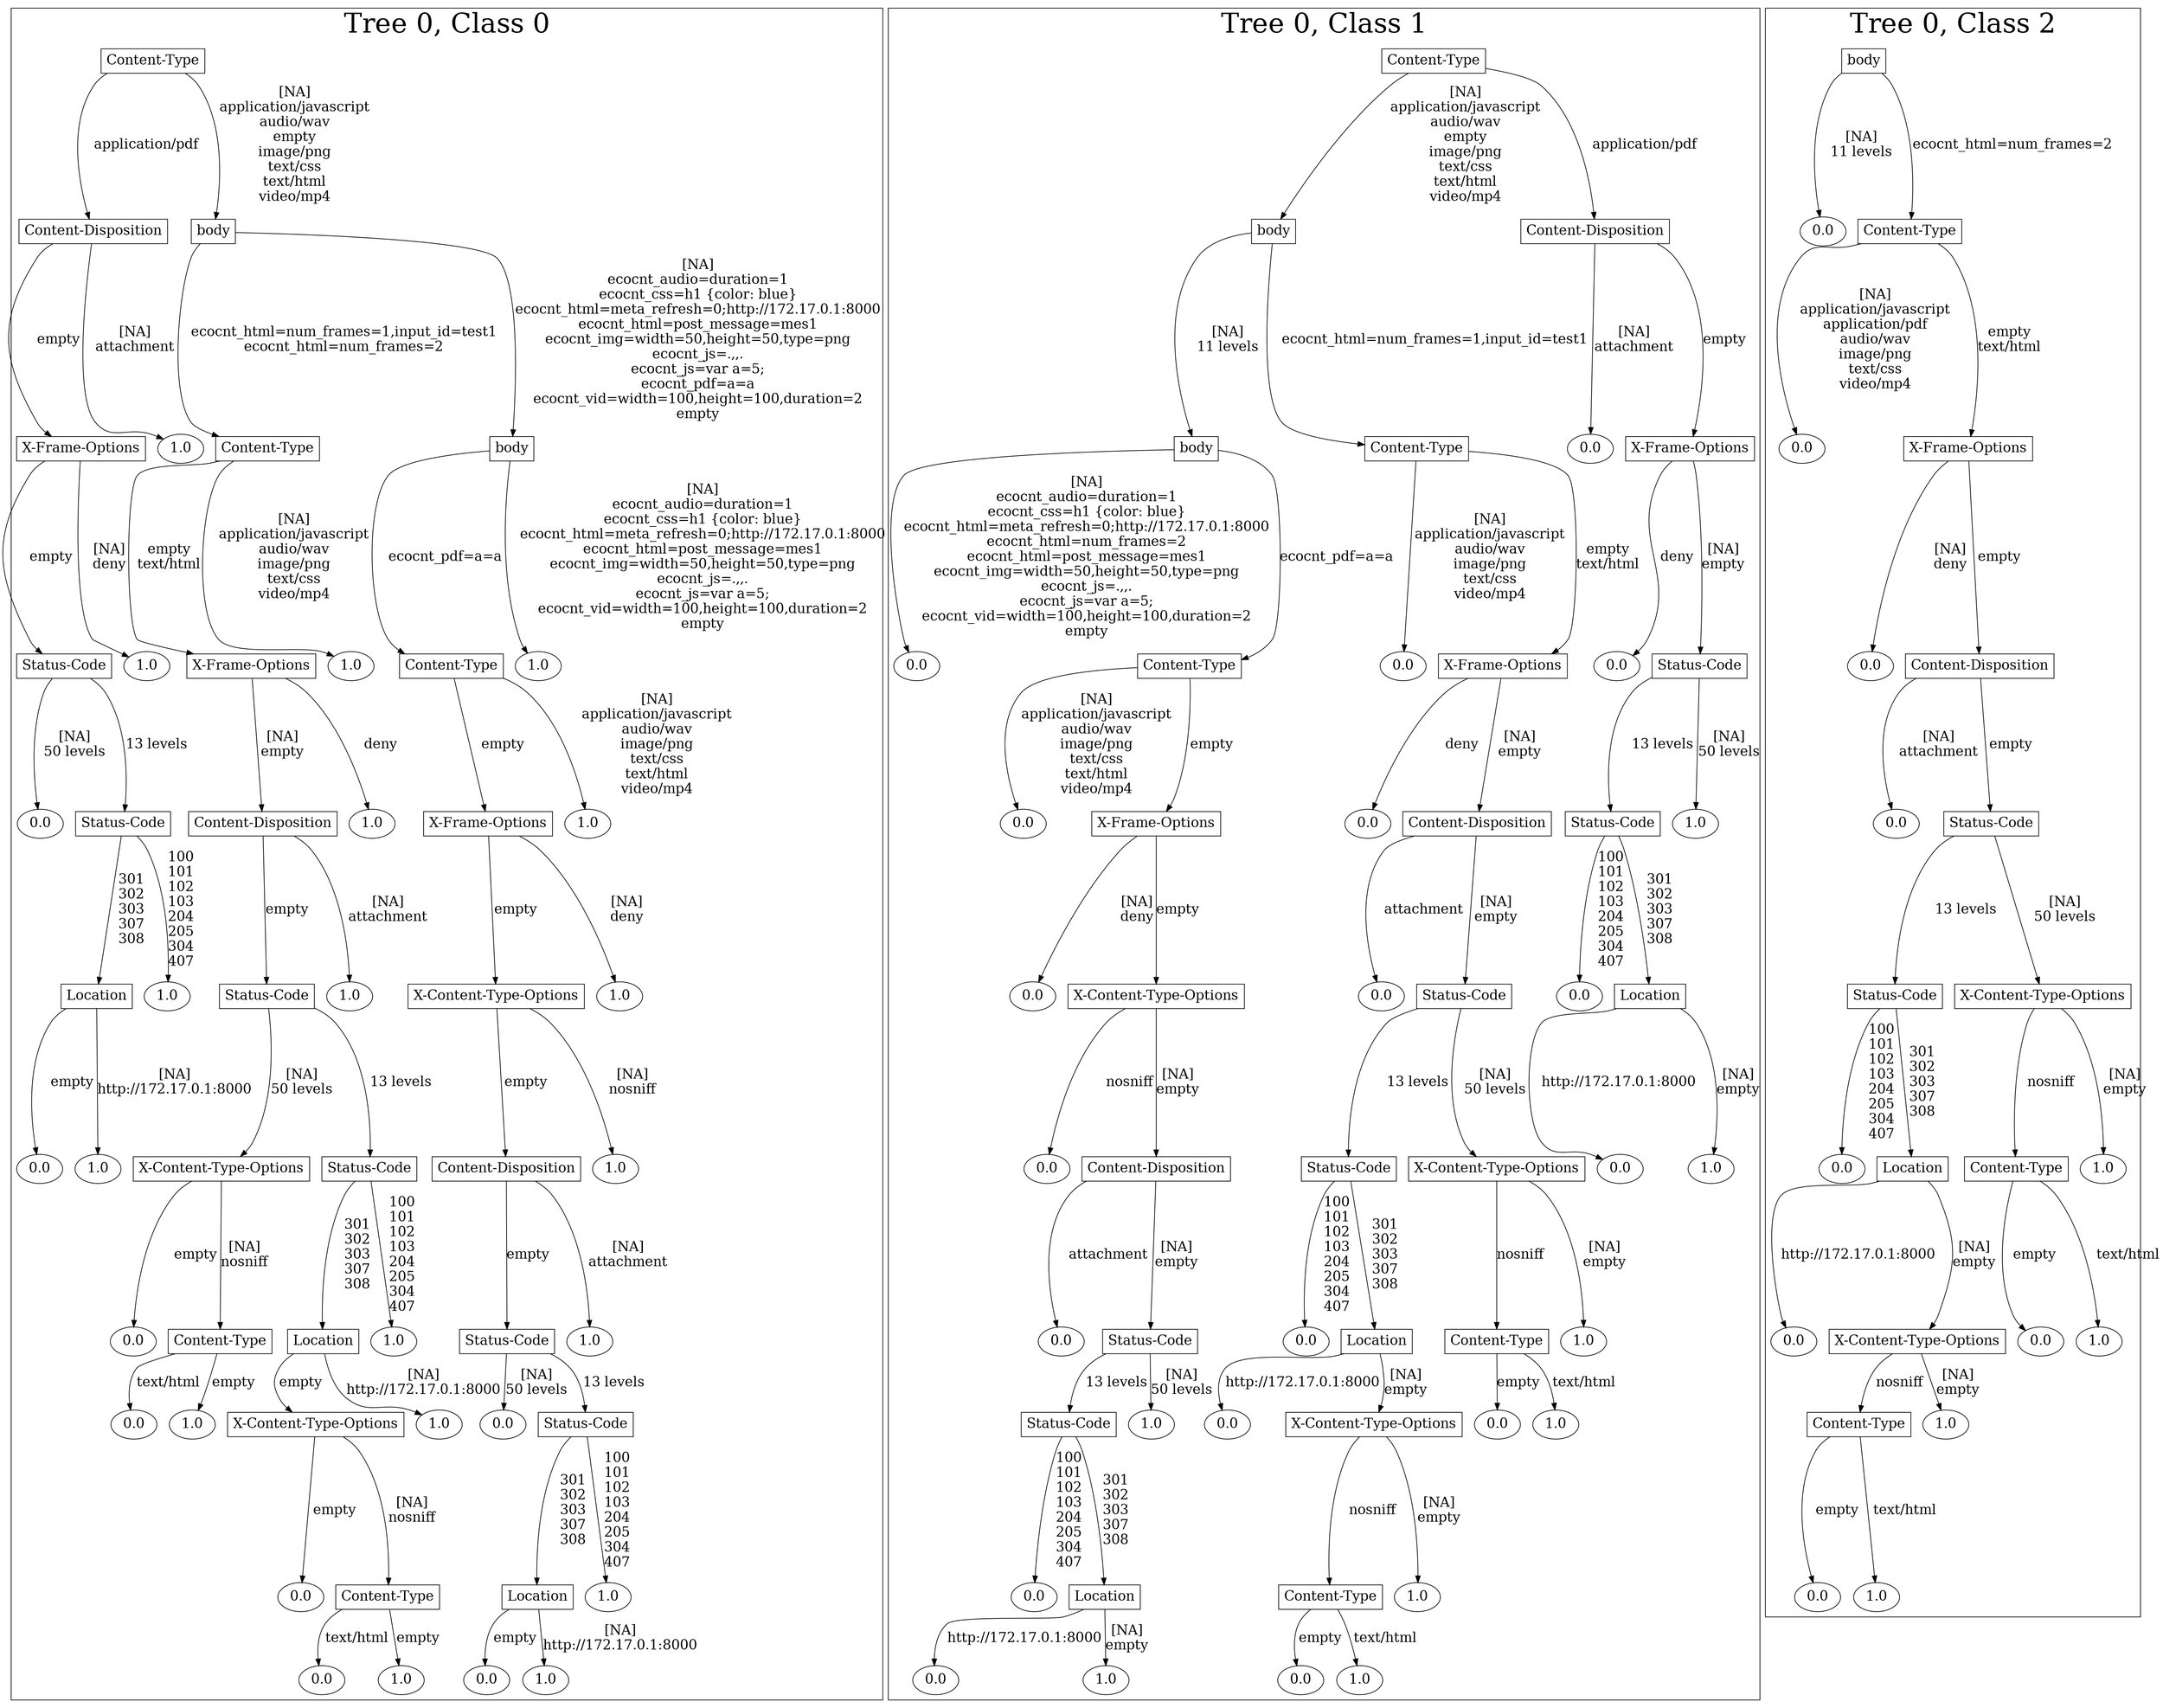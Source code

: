 /*
Generated by:
    http://https://github.com/h2oai/h2o-3/tree/master/h2o-genmodel/src/main/java/hex/genmodel/tools/PrintMojo.java
*/

/*
On a mac:

$ brew install graphviz
$ dot -Tpng file.gv -o file.png
$ open file.png
*/

digraph G {

subgraph cluster_0 {
/* Nodes */

/* Level 0 */
{
"SG_0_Node_0" [shape=box, fontsize=20, label="Content-Type"]
}

/* Level 1 */
{
"SG_0_Node_1" [shape=box, fontsize=20, label="Content-Disposition"]
"SG_0_Node_2" [shape=box, fontsize=20, label="body"]
}

/* Level 2 */
{
"SG_0_Node_3" [shape=box, fontsize=20, label="X-Frame-Options"]
"SG_0_Node_25" [fontsize=20, label="1.0"]
"SG_0_Node_4" [shape=box, fontsize=20, label="Content-Type"]
"SG_0_Node_5" [shape=box, fontsize=20, label="body"]
}

/* Level 3 */
{
"SG_0_Node_6" [shape=box, fontsize=20, label="Status-Code"]
"SG_0_Node_26" [fontsize=20, label="1.0"]
"SG_0_Node_7" [shape=box, fontsize=20, label="X-Frame-Options"]
"SG_0_Node_27" [fontsize=20, label="1.0"]
"SG_0_Node_8" [shape=box, fontsize=20, label="Content-Type"]
"SG_0_Node_28" [fontsize=20, label="1.0"]
}

/* Level 4 */
{
"SG_0_Node_29" [fontsize=20, label="0.0"]
"SG_0_Node_9" [shape=box, fontsize=20, label="Status-Code"]
"SG_0_Node_10" [shape=box, fontsize=20, label="Content-Disposition"]
"SG_0_Node_30" [fontsize=20, label="1.0"]
"SG_0_Node_11" [shape=box, fontsize=20, label="X-Frame-Options"]
"SG_0_Node_31" [fontsize=20, label="1.0"]
}

/* Level 5 */
{
"SG_0_Node_12" [shape=box, fontsize=20, label="Location"]
"SG_0_Node_32" [fontsize=20, label="1.0"]
"SG_0_Node_13" [shape=box, fontsize=20, label="Status-Code"]
"SG_0_Node_33" [fontsize=20, label="1.0"]
"SG_0_Node_14" [shape=box, fontsize=20, label="X-Content-Type-Options"]
"SG_0_Node_34" [fontsize=20, label="1.0"]
}

/* Level 6 */
{
"SG_0_Node_35" [fontsize=20, label="0.0"]
"SG_0_Node_36" [fontsize=20, label="1.0"]
"SG_0_Node_15" [shape=box, fontsize=20, label="X-Content-Type-Options"]
"SG_0_Node_16" [shape=box, fontsize=20, label="Status-Code"]
"SG_0_Node_17" [shape=box, fontsize=20, label="Content-Disposition"]
"SG_0_Node_37" [fontsize=20, label="1.0"]
}

/* Level 7 */
{
"SG_0_Node_38" [fontsize=20, label="0.0"]
"SG_0_Node_18" [shape=box, fontsize=20, label="Content-Type"]
"SG_0_Node_19" [shape=box, fontsize=20, label="Location"]
"SG_0_Node_39" [fontsize=20, label="1.0"]
"SG_0_Node_20" [shape=box, fontsize=20, label="Status-Code"]
"SG_0_Node_40" [fontsize=20, label="1.0"]
}

/* Level 8 */
{
"SG_0_Node_41" [fontsize=20, label="0.0"]
"SG_0_Node_42" [fontsize=20, label="1.0"]
"SG_0_Node_21" [shape=box, fontsize=20, label="X-Content-Type-Options"]
"SG_0_Node_43" [fontsize=20, label="1.0"]
"SG_0_Node_44" [fontsize=20, label="0.0"]
"SG_0_Node_22" [shape=box, fontsize=20, label="Status-Code"]
}

/* Level 9 */
{
"SG_0_Node_45" [fontsize=20, label="0.0"]
"SG_0_Node_23" [shape=box, fontsize=20, label="Content-Type"]
"SG_0_Node_24" [shape=box, fontsize=20, label="Location"]
"SG_0_Node_46" [fontsize=20, label="1.0"]
}

/* Level 10 */
{
"SG_0_Node_47" [fontsize=20, label="0.0"]
"SG_0_Node_48" [fontsize=20, label="1.0"]
"SG_0_Node_49" [fontsize=20, label="0.0"]
"SG_0_Node_50" [fontsize=20, label="1.0"]
}

/* Edges */
"SG_0_Node_0" -> "SG_0_Node_1" [fontsize=20, label="application/pdf
"]
"SG_0_Node_0" -> "SG_0_Node_2" [fontsize=20, label="[NA]
application/javascript
audio/wav
empty
image/png
text/css
text/html
video/mp4
"]
"SG_0_Node_2" -> "SG_0_Node_4" [fontsize=20, label="ecocnt_html=num_frames=1,input_id=test1
ecocnt_html=num_frames=2
"]
"SG_0_Node_2" -> "SG_0_Node_5" [fontsize=20, label="[NA]
ecocnt_audio=duration=1
ecocnt_css=h1 {color: blue}
ecocnt_html=meta_refresh=0;http://172.17.0.1:8000
ecocnt_html=post_message=mes1
ecocnt_img=width=50,height=50,type=png
ecocnt_js=.,,.
ecocnt_js=var a=5;
ecocnt_pdf=a=a
ecocnt_vid=width=100,height=100,duration=2
empty
"]
"SG_0_Node_5" -> "SG_0_Node_8" [fontsize=20, label="ecocnt_pdf=a=a
"]
"SG_0_Node_5" -> "SG_0_Node_28" [fontsize=20, label="[NA]
ecocnt_audio=duration=1
ecocnt_css=h1 {color: blue}
ecocnt_html=meta_refresh=0;http://172.17.0.1:8000
ecocnt_html=post_message=mes1
ecocnt_img=width=50,height=50,type=png
ecocnt_js=.,,.
ecocnt_js=var a=5;
ecocnt_vid=width=100,height=100,duration=2
empty
"]
"SG_0_Node_8" -> "SG_0_Node_11" [fontsize=20, label="empty
"]
"SG_0_Node_8" -> "SG_0_Node_31" [fontsize=20, label="[NA]
application/javascript
audio/wav
image/png
text/css
text/html
video/mp4
"]
"SG_0_Node_11" -> "SG_0_Node_14" [fontsize=20, label="empty
"]
"SG_0_Node_11" -> "SG_0_Node_34" [fontsize=20, label="[NA]
deny
"]
"SG_0_Node_14" -> "SG_0_Node_17" [fontsize=20, label="empty
"]
"SG_0_Node_14" -> "SG_0_Node_37" [fontsize=20, label="[NA]
nosniff
"]
"SG_0_Node_17" -> "SG_0_Node_20" [fontsize=20, label="empty
"]
"SG_0_Node_17" -> "SG_0_Node_40" [fontsize=20, label="[NA]
attachment
"]
"SG_0_Node_20" -> "SG_0_Node_44" [fontsize=20, label="[NA]
50 levels
"]
"SG_0_Node_20" -> "SG_0_Node_22" [fontsize=20, label="13 levels
"]
"SG_0_Node_22" -> "SG_0_Node_24" [fontsize=20, label="301
302
303
307
308
"]
"SG_0_Node_22" -> "SG_0_Node_46" [fontsize=20, label="100
101
102
103
204
205
304
407
"]
"SG_0_Node_24" -> "SG_0_Node_49" [fontsize=20, label="empty
"]
"SG_0_Node_24" -> "SG_0_Node_50" [fontsize=20, label="[NA]
http://172.17.0.1:8000
"]
"SG_0_Node_4" -> "SG_0_Node_7" [fontsize=20, label="empty
text/html
"]
"SG_0_Node_4" -> "SG_0_Node_27" [fontsize=20, label="[NA]
application/javascript
audio/wav
image/png
text/css
video/mp4
"]
"SG_0_Node_7" -> "SG_0_Node_10" [fontsize=20, label="[NA]
empty
"]
"SG_0_Node_7" -> "SG_0_Node_30" [fontsize=20, label="deny
"]
"SG_0_Node_10" -> "SG_0_Node_13" [fontsize=20, label="empty
"]
"SG_0_Node_10" -> "SG_0_Node_33" [fontsize=20, label="[NA]
attachment
"]
"SG_0_Node_13" -> "SG_0_Node_15" [fontsize=20, label="[NA]
50 levels
"]
"SG_0_Node_13" -> "SG_0_Node_16" [fontsize=20, label="13 levels
"]
"SG_0_Node_16" -> "SG_0_Node_19" [fontsize=20, label="301
302
303
307
308
"]
"SG_0_Node_16" -> "SG_0_Node_39" [fontsize=20, label="100
101
102
103
204
205
304
407
"]
"SG_0_Node_19" -> "SG_0_Node_21" [fontsize=20, label="empty
"]
"SG_0_Node_19" -> "SG_0_Node_43" [fontsize=20, label="[NA]
http://172.17.0.1:8000
"]
"SG_0_Node_21" -> "SG_0_Node_45" [fontsize=20, label="empty
"]
"SG_0_Node_21" -> "SG_0_Node_23" [fontsize=20, label="[NA]
nosniff
"]
"SG_0_Node_23" -> "SG_0_Node_47" [fontsize=20, label="text/html
"]
"SG_0_Node_23" -> "SG_0_Node_48" [fontsize=20, label="empty
"]
"SG_0_Node_15" -> "SG_0_Node_38" [fontsize=20, label="empty
"]
"SG_0_Node_15" -> "SG_0_Node_18" [fontsize=20, label="[NA]
nosniff
"]
"SG_0_Node_18" -> "SG_0_Node_41" [fontsize=20, label="text/html
"]
"SG_0_Node_18" -> "SG_0_Node_42" [fontsize=20, label="empty
"]
"SG_0_Node_1" -> "SG_0_Node_3" [fontsize=20, label="empty
"]
"SG_0_Node_1" -> "SG_0_Node_25" [fontsize=20, label="[NA]
attachment
"]
"SG_0_Node_3" -> "SG_0_Node_6" [fontsize=20, label="empty
"]
"SG_0_Node_3" -> "SG_0_Node_26" [fontsize=20, label="[NA]
deny
"]
"SG_0_Node_6" -> "SG_0_Node_29" [fontsize=20, label="[NA]
50 levels
"]
"SG_0_Node_6" -> "SG_0_Node_9" [fontsize=20, label="13 levels
"]
"SG_0_Node_9" -> "SG_0_Node_12" [fontsize=20, label="301
302
303
307
308
"]
"SG_0_Node_9" -> "SG_0_Node_32" [fontsize=20, label="100
101
102
103
204
205
304
407
"]
"SG_0_Node_12" -> "SG_0_Node_35" [fontsize=20, label="empty
"]
"SG_0_Node_12" -> "SG_0_Node_36" [fontsize=20, label="[NA]
http://172.17.0.1:8000
"]

fontsize=40
label="Tree 0, Class 0"
}

subgraph cluster_1 {
/* Nodes */

/* Level 0 */
{
"SG_1_Node_0" [shape=box, fontsize=20, label="Content-Type"]
}

/* Level 1 */
{
"SG_1_Node_1" [shape=box, fontsize=20, label="body"]
"SG_1_Node_2" [shape=box, fontsize=20, label="Content-Disposition"]
}

/* Level 2 */
{
"SG_1_Node_3" [shape=box, fontsize=20, label="body"]
"SG_1_Node_4" [shape=box, fontsize=20, label="Content-Type"]
"SG_1_Node_25" [fontsize=20, label="0.0"]
"SG_1_Node_5" [shape=box, fontsize=20, label="X-Frame-Options"]
}

/* Level 3 */
{
"SG_1_Node_26" [fontsize=20, label="0.0"]
"SG_1_Node_6" [shape=box, fontsize=20, label="Content-Type"]
"SG_1_Node_27" [fontsize=20, label="0.0"]
"SG_1_Node_7" [shape=box, fontsize=20, label="X-Frame-Options"]
"SG_1_Node_28" [fontsize=20, label="0.0"]
"SG_1_Node_8" [shape=box, fontsize=20, label="Status-Code"]
}

/* Level 4 */
{
"SG_1_Node_29" [fontsize=20, label="0.0"]
"SG_1_Node_9" [shape=box, fontsize=20, label="X-Frame-Options"]
"SG_1_Node_30" [fontsize=20, label="0.0"]
"SG_1_Node_10" [shape=box, fontsize=20, label="Content-Disposition"]
"SG_1_Node_11" [shape=box, fontsize=20, label="Status-Code"]
"SG_1_Node_31" [fontsize=20, label="1.0"]
}

/* Level 5 */
{
"SG_1_Node_32" [fontsize=20, label="0.0"]
"SG_1_Node_12" [shape=box, fontsize=20, label="X-Content-Type-Options"]
"SG_1_Node_33" [fontsize=20, label="0.0"]
"SG_1_Node_13" [shape=box, fontsize=20, label="Status-Code"]
"SG_1_Node_34" [fontsize=20, label="0.0"]
"SG_1_Node_14" [shape=box, fontsize=20, label="Location"]
}

/* Level 6 */
{
"SG_1_Node_35" [fontsize=20, label="0.0"]
"SG_1_Node_15" [shape=box, fontsize=20, label="Content-Disposition"]
"SG_1_Node_16" [shape=box, fontsize=20, label="Status-Code"]
"SG_1_Node_17" [shape=box, fontsize=20, label="X-Content-Type-Options"]
"SG_1_Node_36" [fontsize=20, label="0.0"]
"SG_1_Node_37" [fontsize=20, label="1.0"]
}

/* Level 7 */
{
"SG_1_Node_38" [fontsize=20, label="0.0"]
"SG_1_Node_18" [shape=box, fontsize=20, label="Status-Code"]
"SG_1_Node_39" [fontsize=20, label="0.0"]
"SG_1_Node_19" [shape=box, fontsize=20, label="Location"]
"SG_1_Node_20" [shape=box, fontsize=20, label="Content-Type"]
"SG_1_Node_40" [fontsize=20, label="1.0"]
}

/* Level 8 */
{
"SG_1_Node_21" [shape=box, fontsize=20, label="Status-Code"]
"SG_1_Node_41" [fontsize=20, label="1.0"]
"SG_1_Node_42" [fontsize=20, label="0.0"]
"SG_1_Node_22" [shape=box, fontsize=20, label="X-Content-Type-Options"]
"SG_1_Node_43" [fontsize=20, label="0.0"]
"SG_1_Node_44" [fontsize=20, label="1.0"]
}

/* Level 9 */
{
"SG_1_Node_45" [fontsize=20, label="0.0"]
"SG_1_Node_23" [shape=box, fontsize=20, label="Location"]
"SG_1_Node_24" [shape=box, fontsize=20, label="Content-Type"]
"SG_1_Node_46" [fontsize=20, label="1.0"]
}

/* Level 10 */
{
"SG_1_Node_47" [fontsize=20, label="0.0"]
"SG_1_Node_48" [fontsize=20, label="1.0"]
"SG_1_Node_49" [fontsize=20, label="0.0"]
"SG_1_Node_50" [fontsize=20, label="1.0"]
}

/* Edges */
"SG_1_Node_0" -> "SG_1_Node_1" [fontsize=20, label="[NA]
application/javascript
audio/wav
empty
image/png
text/css
text/html
video/mp4
"]
"SG_1_Node_0" -> "SG_1_Node_2" [fontsize=20, label="application/pdf
"]
"SG_1_Node_2" -> "SG_1_Node_25" [fontsize=20, label="[NA]
attachment
"]
"SG_1_Node_2" -> "SG_1_Node_5" [fontsize=20, label="empty
"]
"SG_1_Node_5" -> "SG_1_Node_28" [fontsize=20, label="deny
"]
"SG_1_Node_5" -> "SG_1_Node_8" [fontsize=20, label="[NA]
empty
"]
"SG_1_Node_8" -> "SG_1_Node_11" [fontsize=20, label="13 levels
"]
"SG_1_Node_8" -> "SG_1_Node_31" [fontsize=20, label="[NA]
50 levels
"]
"SG_1_Node_11" -> "SG_1_Node_34" [fontsize=20, label="100
101
102
103
204
205
304
407
"]
"SG_1_Node_11" -> "SG_1_Node_14" [fontsize=20, label="301
302
303
307
308
"]
"SG_1_Node_14" -> "SG_1_Node_36" [fontsize=20, label="http://172.17.0.1:8000
"]
"SG_1_Node_14" -> "SG_1_Node_37" [fontsize=20, label="[NA]
empty
"]
"SG_1_Node_1" -> "SG_1_Node_3" [fontsize=20, label="[NA]
11 levels
"]
"SG_1_Node_1" -> "SG_1_Node_4" [fontsize=20, label="ecocnt_html=num_frames=1,input_id=test1
"]
"SG_1_Node_4" -> "SG_1_Node_27" [fontsize=20, label="[NA]
application/javascript
audio/wav
image/png
text/css
video/mp4
"]
"SG_1_Node_4" -> "SG_1_Node_7" [fontsize=20, label="empty
text/html
"]
"SG_1_Node_7" -> "SG_1_Node_30" [fontsize=20, label="deny
"]
"SG_1_Node_7" -> "SG_1_Node_10" [fontsize=20, label="[NA]
empty
"]
"SG_1_Node_10" -> "SG_1_Node_33" [fontsize=20, label="attachment
"]
"SG_1_Node_10" -> "SG_1_Node_13" [fontsize=20, label="[NA]
empty
"]
"SG_1_Node_13" -> "SG_1_Node_16" [fontsize=20, label="13 levels
"]
"SG_1_Node_13" -> "SG_1_Node_17" [fontsize=20, label="[NA]
50 levels
"]
"SG_1_Node_17" -> "SG_1_Node_20" [fontsize=20, label="nosniff
"]
"SG_1_Node_17" -> "SG_1_Node_40" [fontsize=20, label="[NA]
empty
"]
"SG_1_Node_20" -> "SG_1_Node_43" [fontsize=20, label="empty
"]
"SG_1_Node_20" -> "SG_1_Node_44" [fontsize=20, label="text/html
"]
"SG_1_Node_16" -> "SG_1_Node_39" [fontsize=20, label="100
101
102
103
204
205
304
407
"]
"SG_1_Node_16" -> "SG_1_Node_19" [fontsize=20, label="301
302
303
307
308
"]
"SG_1_Node_19" -> "SG_1_Node_42" [fontsize=20, label="http://172.17.0.1:8000
"]
"SG_1_Node_19" -> "SG_1_Node_22" [fontsize=20, label="[NA]
empty
"]
"SG_1_Node_22" -> "SG_1_Node_24" [fontsize=20, label="nosniff
"]
"SG_1_Node_22" -> "SG_1_Node_46" [fontsize=20, label="[NA]
empty
"]
"SG_1_Node_24" -> "SG_1_Node_49" [fontsize=20, label="empty
"]
"SG_1_Node_24" -> "SG_1_Node_50" [fontsize=20, label="text/html
"]
"SG_1_Node_3" -> "SG_1_Node_26" [fontsize=20, label="[NA]
ecocnt_audio=duration=1
ecocnt_css=h1 {color: blue}
ecocnt_html=meta_refresh=0;http://172.17.0.1:8000
ecocnt_html=num_frames=2
ecocnt_html=post_message=mes1
ecocnt_img=width=50,height=50,type=png
ecocnt_js=.,,.
ecocnt_js=var a=5;
ecocnt_vid=width=100,height=100,duration=2
empty
"]
"SG_1_Node_3" -> "SG_1_Node_6" [fontsize=20, label="ecocnt_pdf=a=a
"]
"SG_1_Node_6" -> "SG_1_Node_29" [fontsize=20, label="[NA]
application/javascript
audio/wav
image/png
text/css
text/html
video/mp4
"]
"SG_1_Node_6" -> "SG_1_Node_9" [fontsize=20, label="empty
"]
"SG_1_Node_9" -> "SG_1_Node_32" [fontsize=20, label="[NA]
deny
"]
"SG_1_Node_9" -> "SG_1_Node_12" [fontsize=20, label="empty
"]
"SG_1_Node_12" -> "SG_1_Node_35" [fontsize=20, label="nosniff
"]
"SG_1_Node_12" -> "SG_1_Node_15" [fontsize=20, label="[NA]
empty
"]
"SG_1_Node_15" -> "SG_1_Node_38" [fontsize=20, label="attachment
"]
"SG_1_Node_15" -> "SG_1_Node_18" [fontsize=20, label="[NA]
empty
"]
"SG_1_Node_18" -> "SG_1_Node_21" [fontsize=20, label="13 levels
"]
"SG_1_Node_18" -> "SG_1_Node_41" [fontsize=20, label="[NA]
50 levels
"]
"SG_1_Node_21" -> "SG_1_Node_45" [fontsize=20, label="100
101
102
103
204
205
304
407
"]
"SG_1_Node_21" -> "SG_1_Node_23" [fontsize=20, label="301
302
303
307
308
"]
"SG_1_Node_23" -> "SG_1_Node_47" [fontsize=20, label="http://172.17.0.1:8000
"]
"SG_1_Node_23" -> "SG_1_Node_48" [fontsize=20, label="[NA]
empty
"]

fontsize=40
label="Tree 0, Class 1"
}

subgraph cluster_2 {
/* Nodes */

/* Level 0 */
{
"SG_2_Node_0" [shape=box, fontsize=20, label="body"]
}

/* Level 1 */
{
"SG_2_Node_11" [fontsize=20, label="0.0"]
"SG_2_Node_1" [shape=box, fontsize=20, label="Content-Type"]
}

/* Level 2 */
{
"SG_2_Node_12" [fontsize=20, label="0.0"]
"SG_2_Node_2" [shape=box, fontsize=20, label="X-Frame-Options"]
}

/* Level 3 */
{
"SG_2_Node_13" [fontsize=20, label="0.0"]
"SG_2_Node_3" [shape=box, fontsize=20, label="Content-Disposition"]
}

/* Level 4 */
{
"SG_2_Node_14" [fontsize=20, label="0.0"]
"SG_2_Node_4" [shape=box, fontsize=20, label="Status-Code"]
}

/* Level 5 */
{
"SG_2_Node_5" [shape=box, fontsize=20, label="Status-Code"]
"SG_2_Node_6" [shape=box, fontsize=20, label="X-Content-Type-Options"]
}

/* Level 6 */
{
"SG_2_Node_15" [fontsize=20, label="0.0"]
"SG_2_Node_7" [shape=box, fontsize=20, label="Location"]
"SG_2_Node_8" [shape=box, fontsize=20, label="Content-Type"]
"SG_2_Node_16" [fontsize=20, label="1.0"]
}

/* Level 7 */
{
"SG_2_Node_17" [fontsize=20, label="0.0"]
"SG_2_Node_9" [shape=box, fontsize=20, label="X-Content-Type-Options"]
"SG_2_Node_18" [fontsize=20, label="0.0"]
"SG_2_Node_19" [fontsize=20, label="1.0"]
}

/* Level 8 */
{
"SG_2_Node_10" [shape=box, fontsize=20, label="Content-Type"]
"SG_2_Node_20" [fontsize=20, label="1.0"]
}

/* Level 9 */
{
"SG_2_Node_21" [fontsize=20, label="0.0"]
"SG_2_Node_22" [fontsize=20, label="1.0"]
}

/* Edges */
"SG_2_Node_0" -> "SG_2_Node_11" [fontsize=20, label="[NA]
11 levels
"]
"SG_2_Node_0" -> "SG_2_Node_1" [fontsize=20, label="ecocnt_html=num_frames=2
"]
"SG_2_Node_1" -> "SG_2_Node_12" [fontsize=20, label="[NA]
application/javascript
application/pdf
audio/wav
image/png
text/css
video/mp4
"]
"SG_2_Node_1" -> "SG_2_Node_2" [fontsize=20, label="empty
text/html
"]
"SG_2_Node_2" -> "SG_2_Node_13" [fontsize=20, label="[NA]
deny
"]
"SG_2_Node_2" -> "SG_2_Node_3" [fontsize=20, label="empty
"]
"SG_2_Node_3" -> "SG_2_Node_14" [fontsize=20, label="[NA]
attachment
"]
"SG_2_Node_3" -> "SG_2_Node_4" [fontsize=20, label="empty
"]
"SG_2_Node_4" -> "SG_2_Node_5" [fontsize=20, label="13 levels
"]
"SG_2_Node_4" -> "SG_2_Node_6" [fontsize=20, label="[NA]
50 levels
"]
"SG_2_Node_6" -> "SG_2_Node_8" [fontsize=20, label="nosniff
"]
"SG_2_Node_6" -> "SG_2_Node_16" [fontsize=20, label="[NA]
empty
"]
"SG_2_Node_8" -> "SG_2_Node_18" [fontsize=20, label="empty
"]
"SG_2_Node_8" -> "SG_2_Node_19" [fontsize=20, label="text/html
"]
"SG_2_Node_5" -> "SG_2_Node_15" [fontsize=20, label="100
101
102
103
204
205
304
407
"]
"SG_2_Node_5" -> "SG_2_Node_7" [fontsize=20, label="301
302
303
307
308
"]
"SG_2_Node_7" -> "SG_2_Node_17" [fontsize=20, label="http://172.17.0.1:8000
"]
"SG_2_Node_7" -> "SG_2_Node_9" [fontsize=20, label="[NA]
empty
"]
"SG_2_Node_9" -> "SG_2_Node_10" [fontsize=20, label="nosniff
"]
"SG_2_Node_9" -> "SG_2_Node_20" [fontsize=20, label="[NA]
empty
"]
"SG_2_Node_10" -> "SG_2_Node_21" [fontsize=20, label="empty
"]
"SG_2_Node_10" -> "SG_2_Node_22" [fontsize=20, label="text/html
"]

fontsize=40
label="Tree 0, Class 2"
}

}

